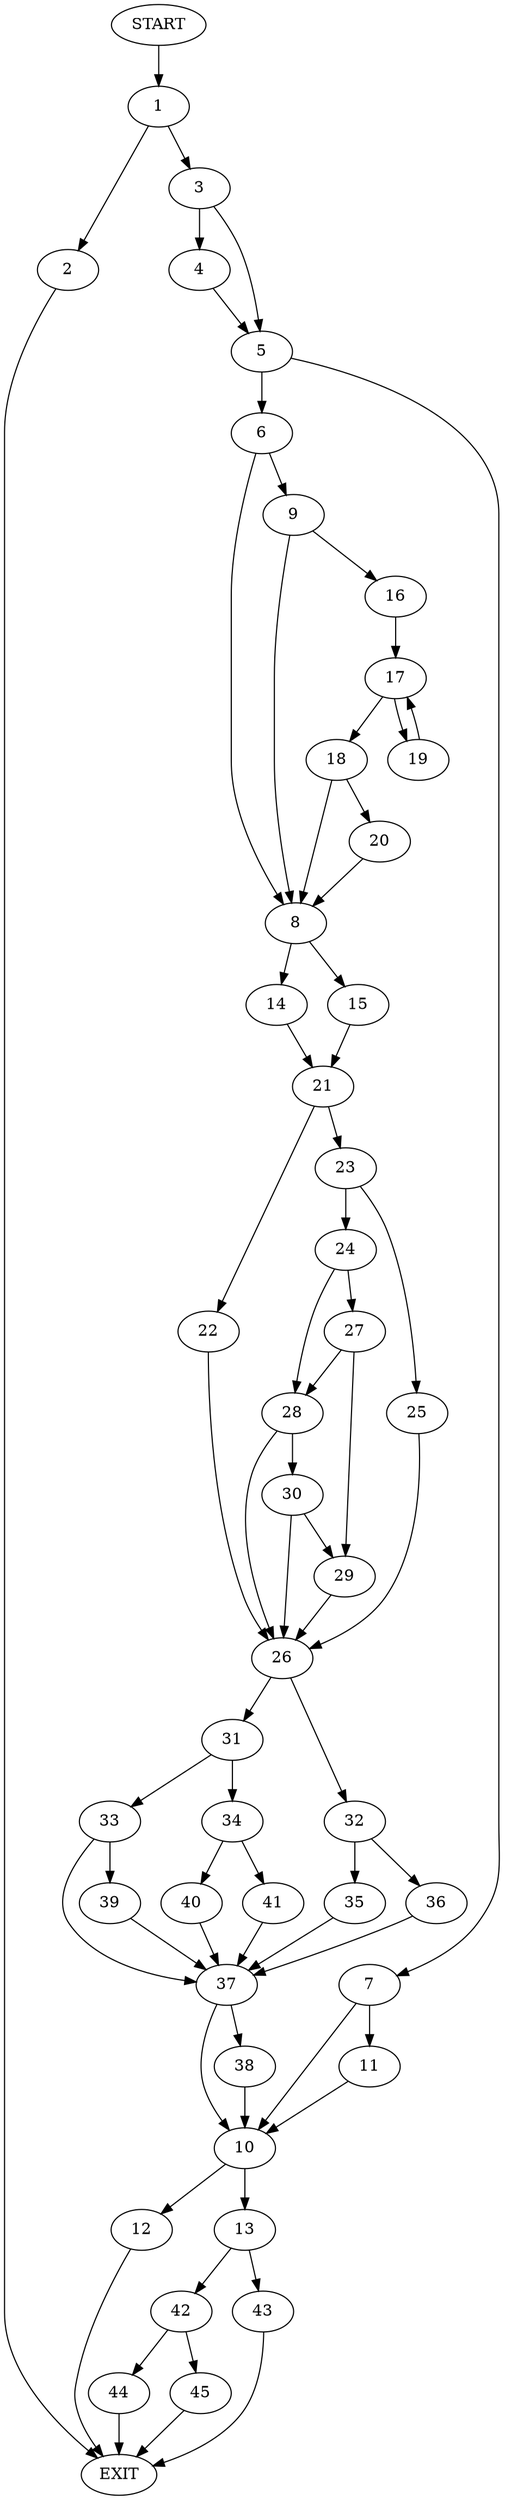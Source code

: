 digraph {
0 [label="START"]
46 [label="EXIT"]
0 -> 1
1 -> 2
1 -> 3
2 -> 46
3 -> 4
3 -> 5
5 -> 6
5 -> 7
4 -> 5
6 -> 8
6 -> 9
7 -> 10
7 -> 11
10 -> 12
10 -> 13
11 -> 10
8 -> 14
8 -> 15
9 -> 16
9 -> 8
16 -> 17
17 -> 18
17 -> 19
18 -> 8
18 -> 20
19 -> 17
20 -> 8
14 -> 21
15 -> 21
21 -> 22
21 -> 23
23 -> 24
23 -> 25
22 -> 26
25 -> 26
24 -> 27
24 -> 28
27 -> 28
27 -> 29
28 -> 30
28 -> 26
29 -> 26
30 -> 26
30 -> 29
26 -> 31
26 -> 32
31 -> 33
31 -> 34
32 -> 35
32 -> 36
35 -> 37
36 -> 37
37 -> 10
37 -> 38
33 -> 39
33 -> 37
34 -> 40
34 -> 41
40 -> 37
41 -> 37
39 -> 37
38 -> 10
12 -> 46
13 -> 42
13 -> 43
42 -> 44
42 -> 45
43 -> 46
44 -> 46
45 -> 46
}
